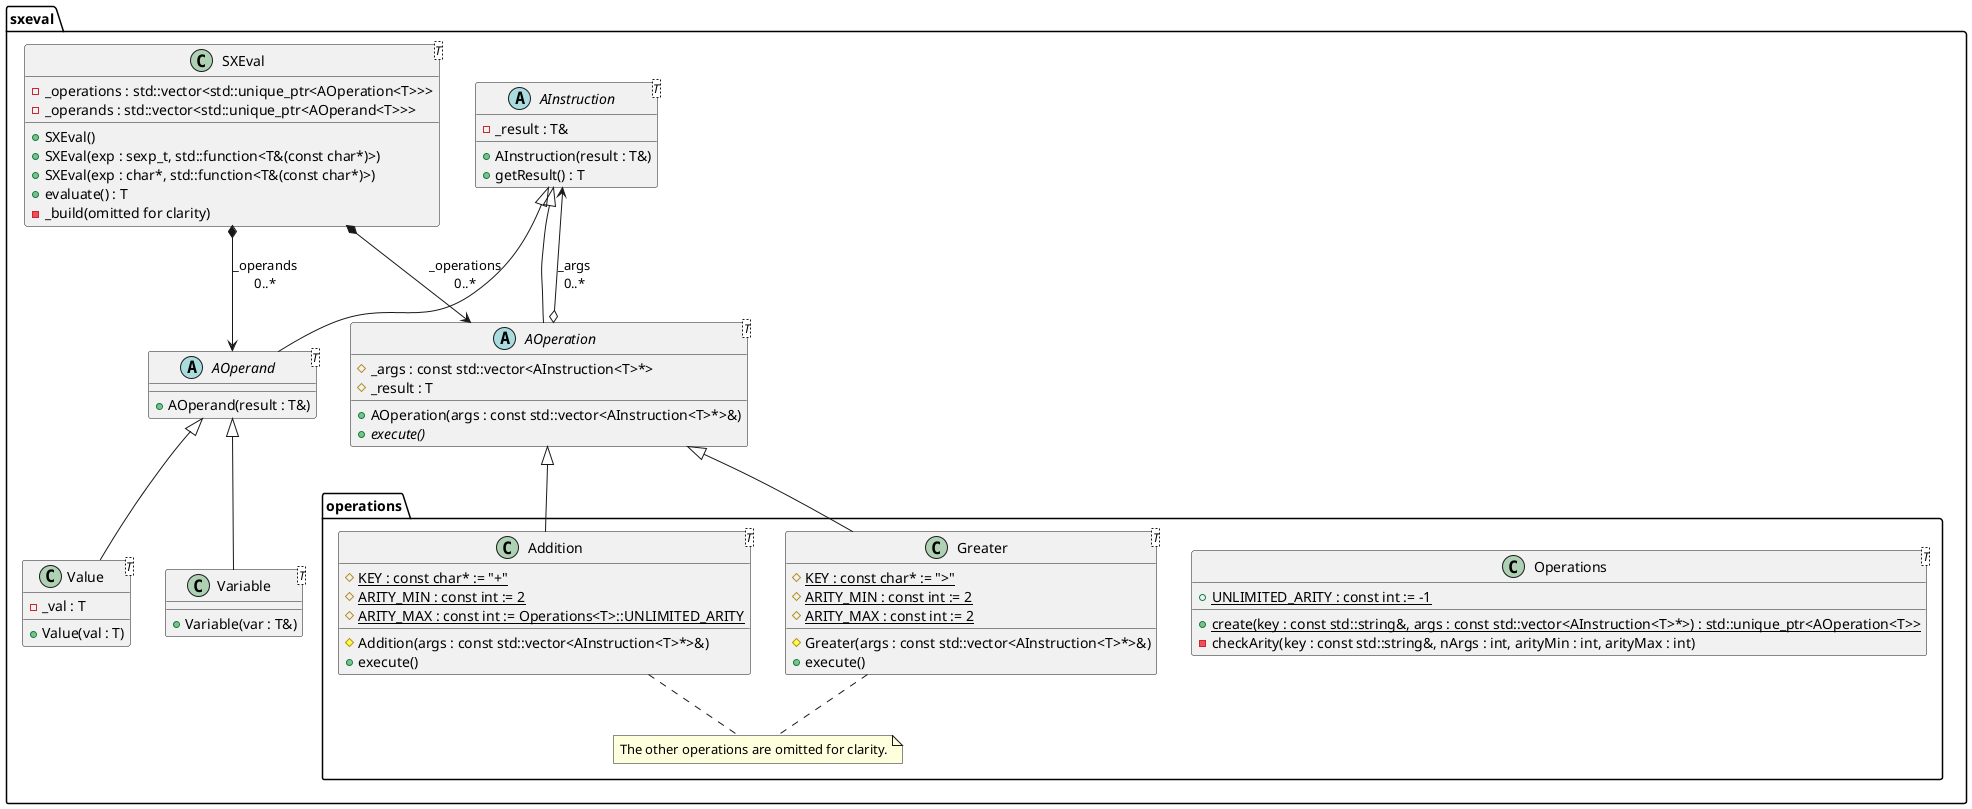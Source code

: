 @startuml

package sxeval {

    class SXEval<T> {
        -_operations : std::vector<std::unique_ptr<AOperation<T>>>
        -_operands : std::vector<std::unique_ptr<AOperand<T>>>
        +SXEval()
        +SXEval(exp : sexp_t, std::function<T&(const char*)>)
        +SXEval(exp : char*, std::function<T&(const char*)>)
        +evaluate() : T
        -_build(omitted for clarity)
    }

    abstract class AInstruction<T> {
        -_result : T&
        +AInstruction(result : T&)
        +getResult() : T
    }

    abstract class AOperation<T> extends AInstruction {
        #_args : const std::vector<AInstruction<T>*>
        #_result : T
        +AOperation(args : const std::vector<AInstruction<T>*>&)
        +{abstract} execute()
    }

    abstract class AOperand<T> extends AInstruction {
        +AOperand(result : T&)
    }

    class Value<T> extends AOperand {
        -_val : T
        +Value(val : T)
    }

    class Variable<T> extends AOperand {
        +Variable(var : T&)
    }

    package operations {

        class Operations<T> {
            +{static} UNLIMITED_ARITY : const int := -1
            +{static} create(key : const std::string&, args : const std::vector<AInstruction<T>*>) : std::unique_ptr<AOperation<T>>
            -checkArity(key : const std::string&, nArgs : int, arityMin : int, arityMax : int)
        }

        class Addition<T> {
            #{static} KEY : const char* := "+"
            #{static} ARITY_MIN : const int := 2
            #{static} ARITY_MAX : const int := Operations<T>::UNLIMITED_ARITY
            #Addition(args : const std::vector<AInstruction<T>*>&)
            +execute()
        }

        class Greater<T> {
            #{static} KEY : const char* := ">"
            #{static} ARITY_MIN : const int := 2
            #{static} ARITY_MAX : const int := 2
            #Greater(args : const std::vector<AInstruction<T>*>&)
            +execute()
        }

        Addition -up-|> AOperation
        Greater -up-|> AOperation

        note "The other operations are omitted for clarity." as N
        Addition .. N
        Greater .. N

    }

    SXEval *--> AOperation : _operations\n0..*
    SXEval *--> AOperand : _operands\n0..*
    AOperation o-up-> AInstruction : _args\n0..*

}

@enduml
